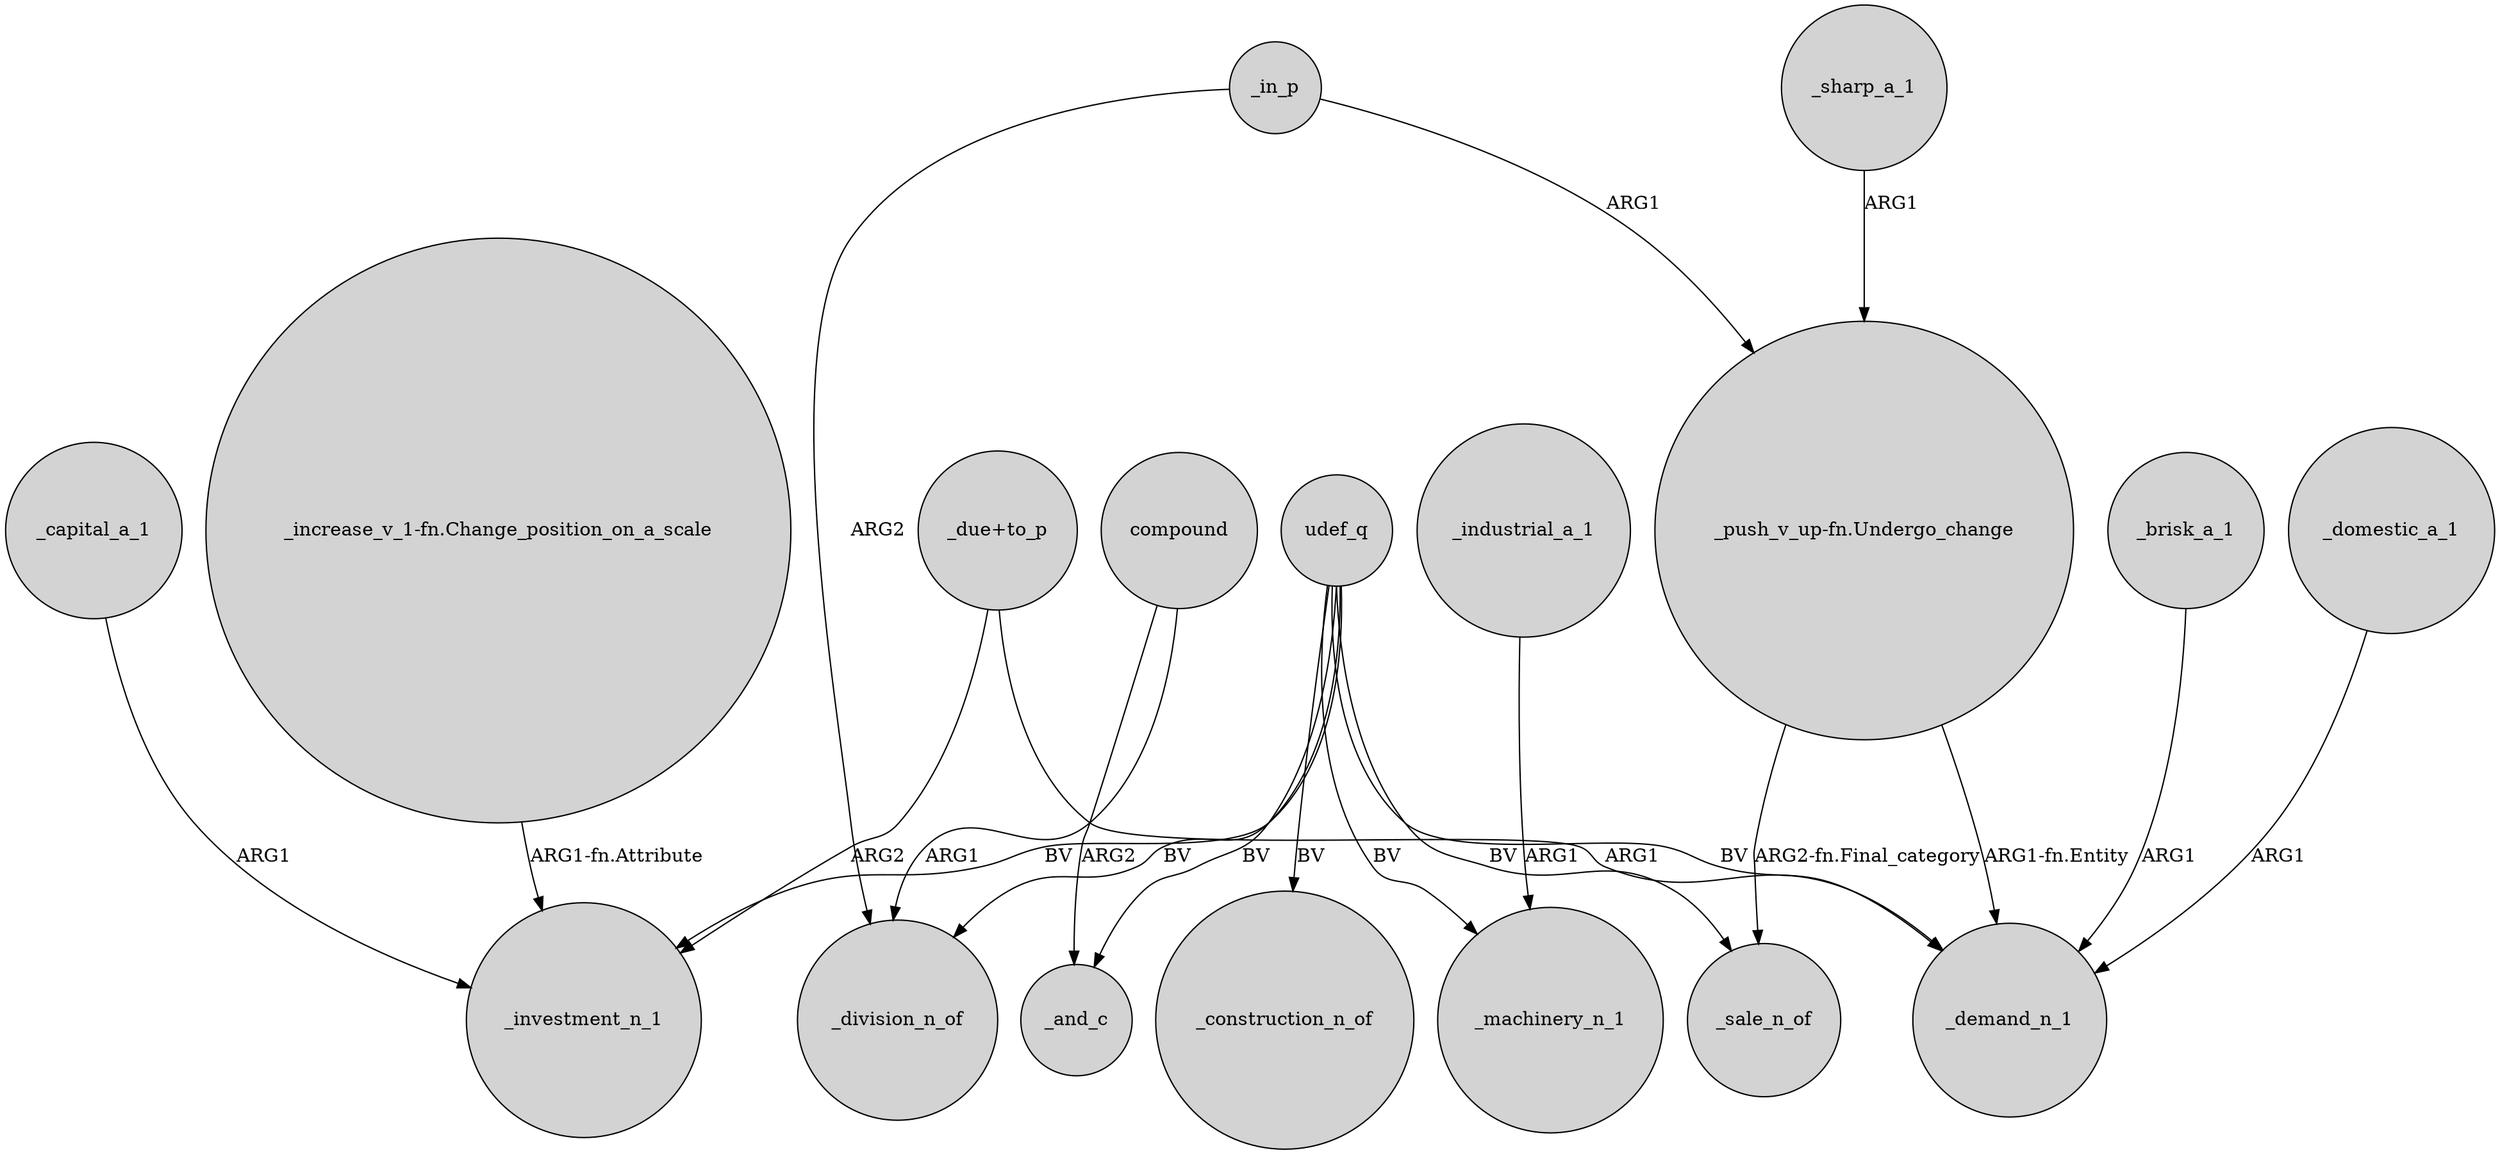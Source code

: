 digraph {
	node [shape=circle style=filled]
	"_increase_v_1-fn.Change_position_on_a_scale" -> _investment_n_1 [label="ARG1-fn.Attribute"]
	_in_p -> _division_n_of [label=ARG2]
	udef_q -> _machinery_n_1 [label=BV]
	"_due+to_p" -> _investment_n_1 [label=ARG2]
	udef_q -> _division_n_of [label=BV]
	_sharp_a_1 -> "_push_v_up-fn.Undergo_change" [label=ARG1]
	"_due+to_p" -> _demand_n_1 [label=ARG1]
	udef_q -> _sale_n_of [label=BV]
	_industrial_a_1 -> _machinery_n_1 [label=ARG1]
	_in_p -> "_push_v_up-fn.Undergo_change" [label=ARG1]
	udef_q -> _and_c [label=BV]
	compound -> _and_c [label=ARG2]
	_capital_a_1 -> _investment_n_1 [label=ARG1]
	"_push_v_up-fn.Undergo_change" -> _demand_n_1 [label="ARG1-fn.Entity"]
	udef_q -> _demand_n_1 [label=BV]
	_domestic_a_1 -> _demand_n_1 [label=ARG1]
	compound -> _division_n_of [label=ARG1]
	udef_q -> _investment_n_1 [label=BV]
	udef_q -> _construction_n_of [label=BV]
	_brisk_a_1 -> _demand_n_1 [label=ARG1]
	"_push_v_up-fn.Undergo_change" -> _sale_n_of [label="ARG2-fn.Final_category"]
}
